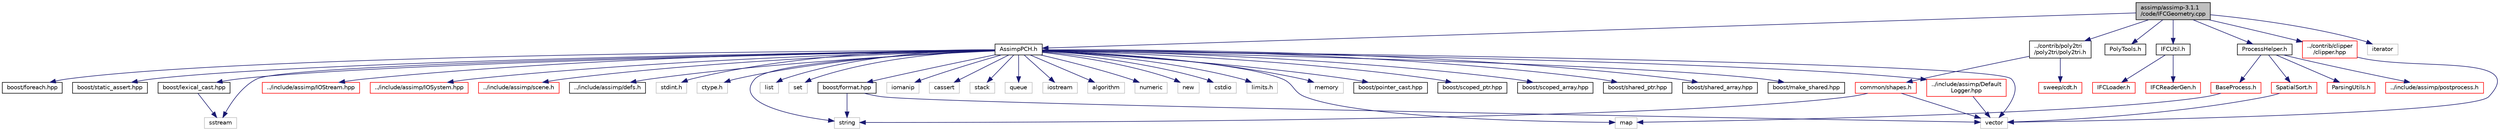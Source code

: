 digraph "assimp/assimp-3.1.1/code/IFCGeometry.cpp"
{
  edge [fontname="Helvetica",fontsize="10",labelfontname="Helvetica",labelfontsize="10"];
  node [fontname="Helvetica",fontsize="10",shape=record];
  Node1 [label="assimp/assimp-3.1.1\l/code/IFCGeometry.cpp",height=0.2,width=0.4,color="black", fillcolor="grey75", style="filled", fontcolor="black"];
  Node1 -> Node2 [color="midnightblue",fontsize="10",style="solid",fontname="Helvetica"];
  Node2 [label="AssimpPCH.h",height=0.2,width=0.4,color="black", fillcolor="white", style="filled",URL="$_assimp_p_c_h_8h.html"];
  Node2 -> Node3 [color="midnightblue",fontsize="10",style="solid",fontname="Helvetica"];
  Node3 [label="../include/assimp/defs.h",height=0.2,width=0.4,color="black", fillcolor="white", style="filled",URL="$defs_8h_source.html"];
  Node2 -> Node4 [color="midnightblue",fontsize="10",style="solid",fontname="Helvetica"];
  Node4 [label="stdint.h",height=0.2,width=0.4,color="grey75", fillcolor="white", style="filled"];
  Node2 -> Node5 [color="midnightblue",fontsize="10",style="solid",fontname="Helvetica"];
  Node5 [label="ctype.h",height=0.2,width=0.4,color="grey75", fillcolor="white", style="filled"];
  Node2 -> Node6 [color="midnightblue",fontsize="10",style="solid",fontname="Helvetica"];
  Node6 [label="vector",height=0.2,width=0.4,color="grey75", fillcolor="white", style="filled"];
  Node2 -> Node7 [color="midnightblue",fontsize="10",style="solid",fontname="Helvetica"];
  Node7 [label="list",height=0.2,width=0.4,color="grey75", fillcolor="white", style="filled"];
  Node2 -> Node8 [color="midnightblue",fontsize="10",style="solid",fontname="Helvetica"];
  Node8 [label="map",height=0.2,width=0.4,color="grey75", fillcolor="white", style="filled"];
  Node2 -> Node9 [color="midnightblue",fontsize="10",style="solid",fontname="Helvetica"];
  Node9 [label="set",height=0.2,width=0.4,color="grey75", fillcolor="white", style="filled"];
  Node2 -> Node10 [color="midnightblue",fontsize="10",style="solid",fontname="Helvetica"];
  Node10 [label="string",height=0.2,width=0.4,color="grey75", fillcolor="white", style="filled"];
  Node2 -> Node11 [color="midnightblue",fontsize="10",style="solid",fontname="Helvetica"];
  Node11 [label="sstream",height=0.2,width=0.4,color="grey75", fillcolor="white", style="filled"];
  Node2 -> Node12 [color="midnightblue",fontsize="10",style="solid",fontname="Helvetica"];
  Node12 [label="iomanip",height=0.2,width=0.4,color="grey75", fillcolor="white", style="filled"];
  Node2 -> Node13 [color="midnightblue",fontsize="10",style="solid",fontname="Helvetica"];
  Node13 [label="cassert",height=0.2,width=0.4,color="grey75", fillcolor="white", style="filled"];
  Node2 -> Node14 [color="midnightblue",fontsize="10",style="solid",fontname="Helvetica"];
  Node14 [label="stack",height=0.2,width=0.4,color="grey75", fillcolor="white", style="filled"];
  Node2 -> Node15 [color="midnightblue",fontsize="10",style="solid",fontname="Helvetica"];
  Node15 [label="queue",height=0.2,width=0.4,color="grey75", fillcolor="white", style="filled"];
  Node2 -> Node16 [color="midnightblue",fontsize="10",style="solid",fontname="Helvetica"];
  Node16 [label="iostream",height=0.2,width=0.4,color="grey75", fillcolor="white", style="filled"];
  Node2 -> Node17 [color="midnightblue",fontsize="10",style="solid",fontname="Helvetica"];
  Node17 [label="algorithm",height=0.2,width=0.4,color="grey75", fillcolor="white", style="filled"];
  Node2 -> Node18 [color="midnightblue",fontsize="10",style="solid",fontname="Helvetica"];
  Node18 [label="numeric",height=0.2,width=0.4,color="grey75", fillcolor="white", style="filled"];
  Node2 -> Node19 [color="midnightblue",fontsize="10",style="solid",fontname="Helvetica"];
  Node19 [label="new",height=0.2,width=0.4,color="grey75", fillcolor="white", style="filled"];
  Node2 -> Node20 [color="midnightblue",fontsize="10",style="solid",fontname="Helvetica"];
  Node20 [label="cstdio",height=0.2,width=0.4,color="grey75", fillcolor="white", style="filled"];
  Node2 -> Node21 [color="midnightblue",fontsize="10",style="solid",fontname="Helvetica"];
  Node21 [label="limits.h",height=0.2,width=0.4,color="grey75", fillcolor="white", style="filled"];
  Node2 -> Node22 [color="midnightblue",fontsize="10",style="solid",fontname="Helvetica"];
  Node22 [label="memory",height=0.2,width=0.4,color="grey75", fillcolor="white", style="filled"];
  Node2 -> Node23 [color="midnightblue",fontsize="10",style="solid",fontname="Helvetica"];
  Node23 [label="boost/pointer_cast.hpp",height=0.2,width=0.4,color="black", fillcolor="white", style="filled",URL="$pointer__cast_8hpp_source.html"];
  Node2 -> Node24 [color="midnightblue",fontsize="10",style="solid",fontname="Helvetica"];
  Node24 [label="boost/scoped_ptr.hpp",height=0.2,width=0.4,color="black", fillcolor="white", style="filled",URL="$scoped__ptr_8hpp_source.html"];
  Node2 -> Node25 [color="midnightblue",fontsize="10",style="solid",fontname="Helvetica"];
  Node25 [label="boost/scoped_array.hpp",height=0.2,width=0.4,color="black", fillcolor="white", style="filled",URL="$scoped__array_8hpp_source.html"];
  Node2 -> Node26 [color="midnightblue",fontsize="10",style="solid",fontname="Helvetica"];
  Node26 [label="boost/shared_ptr.hpp",height=0.2,width=0.4,color="black", fillcolor="white", style="filled",URL="$shared__ptr_8hpp_source.html"];
  Node2 -> Node27 [color="midnightblue",fontsize="10",style="solid",fontname="Helvetica"];
  Node27 [label="boost/shared_array.hpp",height=0.2,width=0.4,color="black", fillcolor="white", style="filled",URL="$shared__array_8hpp_source.html"];
  Node2 -> Node28 [color="midnightblue",fontsize="10",style="solid",fontname="Helvetica"];
  Node28 [label="boost/make_shared.hpp",height=0.2,width=0.4,color="black", fillcolor="white", style="filled",URL="$make__shared_8hpp_source.html"];
  Node2 -> Node29 [color="midnightblue",fontsize="10",style="solid",fontname="Helvetica"];
  Node29 [label="boost/format.hpp",height=0.2,width=0.4,color="black", fillcolor="white", style="filled",URL="$format_8hpp_source.html"];
  Node29 -> Node10 [color="midnightblue",fontsize="10",style="solid",fontname="Helvetica"];
  Node29 -> Node6 [color="midnightblue",fontsize="10",style="solid",fontname="Helvetica"];
  Node2 -> Node30 [color="midnightblue",fontsize="10",style="solid",fontname="Helvetica"];
  Node30 [label="boost/foreach.hpp",height=0.2,width=0.4,color="black", fillcolor="white", style="filled",URL="$foreach_8hpp_source.html"];
  Node2 -> Node31 [color="midnightblue",fontsize="10",style="solid",fontname="Helvetica"];
  Node31 [label="boost/static_assert.hpp",height=0.2,width=0.4,color="black", fillcolor="white", style="filled",URL="$static__assert_8hpp_source.html"];
  Node2 -> Node32 [color="midnightblue",fontsize="10",style="solid",fontname="Helvetica"];
  Node32 [label="boost/lexical_cast.hpp",height=0.2,width=0.4,color="black", fillcolor="white", style="filled",URL="$lexical__cast_8hpp_source.html"];
  Node32 -> Node11 [color="midnightblue",fontsize="10",style="solid",fontname="Helvetica"];
  Node2 -> Node33 [color="midnightblue",fontsize="10",style="solid",fontname="Helvetica"];
  Node33 [label="../include/assimp/Default\lLogger.hpp",height=0.2,width=0.4,color="red", fillcolor="white", style="filled",URL="$_default_logger_8hpp_source.html"];
  Node33 -> Node6 [color="midnightblue",fontsize="10",style="solid",fontname="Helvetica"];
  Node2 -> Node34 [color="midnightblue",fontsize="10",style="solid",fontname="Helvetica"];
  Node34 [label="../include/assimp/IOStream.hpp",height=0.2,width=0.4,color="red", fillcolor="white", style="filled",URL="$_i_o_stream_8hpp_source.html"];
  Node2 -> Node35 [color="midnightblue",fontsize="10",style="solid",fontname="Helvetica"];
  Node35 [label="../include/assimp/IOSystem.hpp",height=0.2,width=0.4,color="red", fillcolor="white", style="filled",URL="$_i_o_system_8hpp_source.html"];
  Node2 -> Node36 [color="midnightblue",fontsize="10",style="solid",fontname="Helvetica"];
  Node36 [label="../include/assimp/scene.h",height=0.2,width=0.4,color="red", fillcolor="white", style="filled",URL="$scene_8h_source.html"];
  Node1 -> Node37 [color="midnightblue",fontsize="10",style="solid",fontname="Helvetica"];
  Node37 [label="IFCUtil.h",height=0.2,width=0.4,color="black", fillcolor="white", style="filled",URL="$_i_f_c_util_8h_source.html"];
  Node37 -> Node38 [color="midnightblue",fontsize="10",style="solid",fontname="Helvetica"];
  Node38 [label="IFCReaderGen.h",height=0.2,width=0.4,color="red", fillcolor="white", style="filled",URL="$_i_f_c_reader_gen_8h_source.html"];
  Node37 -> Node39 [color="midnightblue",fontsize="10",style="solid",fontname="Helvetica"];
  Node39 [label="IFCLoader.h",height=0.2,width=0.4,color="red", fillcolor="white", style="filled",URL="$_i_f_c_loader_8h_source.html"];
  Node1 -> Node40 [color="midnightblue",fontsize="10",style="solid",fontname="Helvetica"];
  Node40 [label="PolyTools.h",height=0.2,width=0.4,color="black", fillcolor="white", style="filled",URL="$_poly_tools_8h.html"];
  Node1 -> Node41 [color="midnightblue",fontsize="10",style="solid",fontname="Helvetica"];
  Node41 [label="ProcessHelper.h",height=0.2,width=0.4,color="black", fillcolor="white", style="filled",URL="$_process_helper_8h_source.html"];
  Node41 -> Node42 [color="midnightblue",fontsize="10",style="solid",fontname="Helvetica"];
  Node42 [label="../include/assimp/postprocess.h",height=0.2,width=0.4,color="red", fillcolor="white", style="filled",URL="$postprocess_8h.html",tooltip="Definitions for import post processing steps. "];
  Node41 -> Node43 [color="midnightblue",fontsize="10",style="solid",fontname="Helvetica"];
  Node43 [label="SpatialSort.h",height=0.2,width=0.4,color="red", fillcolor="white", style="filled",URL="$_spatial_sort_8h_source.html"];
  Node43 -> Node6 [color="midnightblue",fontsize="10",style="solid",fontname="Helvetica"];
  Node41 -> Node44 [color="midnightblue",fontsize="10",style="solid",fontname="Helvetica"];
  Node44 [label="BaseProcess.h",height=0.2,width=0.4,color="red", fillcolor="white", style="filled",URL="$_base_process_8h_source.html"];
  Node44 -> Node8 [color="midnightblue",fontsize="10",style="solid",fontname="Helvetica"];
  Node41 -> Node45 [color="midnightblue",fontsize="10",style="solid",fontname="Helvetica"];
  Node45 [label="ParsingUtils.h",height=0.2,width=0.4,color="red", fillcolor="white", style="filled",URL="$_parsing_utils_8h.html",tooltip="Defines helper functions for text parsing. "];
  Node1 -> Node46 [color="midnightblue",fontsize="10",style="solid",fontname="Helvetica"];
  Node46 [label="../contrib/poly2tri\l/poly2tri/poly2tri.h",height=0.2,width=0.4,color="black", fillcolor="white", style="filled",URL="$poly2tri_8h_source.html"];
  Node46 -> Node47 [color="midnightblue",fontsize="10",style="solid",fontname="Helvetica"];
  Node47 [label="common/shapes.h",height=0.2,width=0.4,color="red", fillcolor="white", style="filled",URL="$shapes_8h_source.html"];
  Node47 -> Node6 [color="midnightblue",fontsize="10",style="solid",fontname="Helvetica"];
  Node47 -> Node10 [color="midnightblue",fontsize="10",style="solid",fontname="Helvetica"];
  Node46 -> Node48 [color="midnightblue",fontsize="10",style="solid",fontname="Helvetica"];
  Node48 [label="sweep/cdt.h",height=0.2,width=0.4,color="red", fillcolor="white", style="filled",URL="$cdt_8h_source.html"];
  Node1 -> Node49 [color="midnightblue",fontsize="10",style="solid",fontname="Helvetica"];
  Node49 [label="../contrib/clipper\l/clipper.hpp",height=0.2,width=0.4,color="red", fillcolor="white", style="filled",URL="$clipper_8hpp_source.html"];
  Node49 -> Node6 [color="midnightblue",fontsize="10",style="solid",fontname="Helvetica"];
  Node1 -> Node50 [color="midnightblue",fontsize="10",style="solid",fontname="Helvetica"];
  Node50 [label="iterator",height=0.2,width=0.4,color="grey75", fillcolor="white", style="filled"];
}
